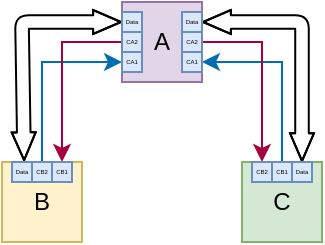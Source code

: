 <mxfile version="26.1.1" pages="6">
  <diagram name="Sistema_generico" id="Uu4A_UPWbMjo-o5ZBn0K">
    <mxGraphModel dx="276" dy="169" grid="0" gridSize="10" guides="1" tooltips="1" connect="1" arrows="1" fold="1" page="1" pageScale="1" pageWidth="850" pageHeight="1100" math="0" shadow="0">
      <root>
        <mxCell id="0" />
        <mxCell id="1" parent="0" />
        <mxCell id="-rgP9ovh9Cq5jxqS2kWf-15" value="" style="endArrow=classic;html=1;rounded=0;exitX=0.5;exitY=0;exitDx=0;exitDy=0;entryX=1;entryY=0.75;entryDx=0;entryDy=0;fillColor=#1ba1e2;strokeColor=#006EAF;" edge="1" parent="1" target="-rgP9ovh9Cq5jxqS2kWf-4">
          <mxGeometry width="50" height="50" relative="1" as="geometry">
            <mxPoint x="360" y="160" as="sourcePoint" />
            <mxPoint x="400" y="110" as="targetPoint" />
            <Array as="points">
              <mxPoint x="360" y="110" />
            </Array>
          </mxGeometry>
        </mxCell>
        <mxCell id="-rgP9ovh9Cq5jxqS2kWf-4" value="A" style="rounded=0;whiteSpace=wrap;html=1;fillColor=#e1d5e7;strokeColor=#9673a6;" vertex="1" parent="1">
          <mxGeometry x="280" y="80" width="40" height="40" as="geometry" />
        </mxCell>
        <mxCell id="-rgP9ovh9Cq5jxqS2kWf-5" value="B" style="rounded=0;whiteSpace=wrap;html=1;fillColor=#fff2cc;strokeColor=#d6b656;" vertex="1" parent="1">
          <mxGeometry x="220" y="160" width="40" height="40" as="geometry" />
        </mxCell>
        <mxCell id="-rgP9ovh9Cq5jxqS2kWf-6" value="C" style="rounded=0;whiteSpace=wrap;html=1;fillColor=#d5e8d4;strokeColor=#82b366;" vertex="1" parent="1">
          <mxGeometry x="340" y="160" width="40" height="40" as="geometry" />
        </mxCell>
        <mxCell id="-rgP9ovh9Cq5jxqS2kWf-8" value="" style="endArrow=classic;html=1;rounded=0;exitX=0.5;exitY=0;exitDx=0;exitDy=0;entryX=0;entryY=0.75;entryDx=0;entryDy=0;fillColor=#1ba1e2;strokeColor=#006EAF;" edge="1" parent="1" source="-rgP9ovh9Cq5jxqS2kWf-5" target="-rgP9ovh9Cq5jxqS2kWf-4">
          <mxGeometry width="50" height="50" relative="1" as="geometry">
            <mxPoint x="280" y="170" as="sourcePoint" />
            <mxPoint x="330" y="120" as="targetPoint" />
            <Array as="points">
              <mxPoint x="240" y="110" />
            </Array>
          </mxGeometry>
        </mxCell>
        <mxCell id="-rgP9ovh9Cq5jxqS2kWf-9" value="" style="endArrow=classic;html=1;rounded=0;exitX=0;exitY=0.5;exitDx=0;exitDy=0;fillColor=#d80073;strokeColor=#A50040;" edge="1" parent="1" source="-rgP9ovh9Cq5jxqS2kWf-4">
          <mxGeometry width="50" height="50" relative="1" as="geometry">
            <mxPoint x="280" y="170" as="sourcePoint" />
            <mxPoint x="250" y="160" as="targetPoint" />
            <Array as="points">
              <mxPoint x="250" y="100" />
            </Array>
          </mxGeometry>
        </mxCell>
        <mxCell id="-rgP9ovh9Cq5jxqS2kWf-11" value="" style="shape=flexArrow;endArrow=classic;startArrow=classic;html=1;rounded=1;strokeWidth=1;endSize=4.311;startSize=4.311;shadow=0;flowAnimation=0;width=6.774;startWidth=4.23;endWidth=4.23;exitX=0.277;exitY=-0.01;exitDx=0;exitDy=0;exitPerimeter=0;entryX=0;entryY=0.25;entryDx=0;entryDy=0;" edge="1" parent="1" source="-rgP9ovh9Cq5jxqS2kWf-5" target="-rgP9ovh9Cq5jxqS2kWf-4">
          <mxGeometry width="100" height="100" relative="1" as="geometry">
            <mxPoint x="290" y="180" as="sourcePoint" />
            <mxPoint x="390" y="80" as="targetPoint" />
            <Array as="points">
              <mxPoint x="230" y="90" />
            </Array>
          </mxGeometry>
        </mxCell>
        <mxCell id="-rgP9ovh9Cq5jxqS2kWf-13" value="" style="shape=flexArrow;endArrow=classic;startArrow=classic;html=1;rounded=1;strokeWidth=1;endSize=4.311;startSize=4.311;shadow=0;flowAnimation=0;width=6.774;startWidth=4.23;endWidth=4.23;exitX=0.5;exitY=0;exitDx=0;exitDy=0;entryX=1;entryY=0.25;entryDx=0;entryDy=0;" edge="1" parent="1" source="-rgP9ovh9Cq5jxqS2kWf-21" target="-rgP9ovh9Cq5jxqS2kWf-4">
          <mxGeometry width="100" height="100" relative="1" as="geometry">
            <mxPoint x="371" y="160" as="sourcePoint" />
            <mxPoint x="420" y="90" as="targetPoint" />
            <Array as="points">
              <mxPoint x="370" y="90" />
            </Array>
          </mxGeometry>
        </mxCell>
        <mxCell id="-rgP9ovh9Cq5jxqS2kWf-14" value="" style="endArrow=classic;html=1;rounded=0;exitX=1;exitY=0.5;exitDx=0;exitDy=0;fillColor=#d80073;strokeColor=#A50040;" edge="1" parent="1" source="-rgP9ovh9Cq5jxqS2kWf-4">
          <mxGeometry width="50" height="50" relative="1" as="geometry">
            <mxPoint x="380" y="100" as="sourcePoint" />
            <mxPoint x="350" y="160" as="targetPoint" />
            <Array as="points">
              <mxPoint x="350" y="100" />
            </Array>
          </mxGeometry>
        </mxCell>
        <mxCell id="-rgP9ovh9Cq5jxqS2kWf-19" value="CB2" style="rounded=0;whiteSpace=wrap;html=1;fontSize=3;fillColor=#dae8fc;strokeColor=#6c8ebf;" vertex="1" parent="1">
          <mxGeometry x="345" y="160" width="10" height="10" as="geometry" />
        </mxCell>
        <mxCell id="-rgP9ovh9Cq5jxqS2kWf-20" value="CB1" style="rounded=0;whiteSpace=wrap;html=1;fontSize=3;fillColor=#dae8fc;strokeColor=#6c8ebf;" vertex="1" parent="1">
          <mxGeometry x="355" y="160" width="10" height="10" as="geometry" />
        </mxCell>
        <mxCell id="-rgP9ovh9Cq5jxqS2kWf-21" value="Data" style="rounded=0;whiteSpace=wrap;html=1;fontSize=3;fillColor=#dae8fc;strokeColor=#6c8ebf;" vertex="1" parent="1">
          <mxGeometry x="365" y="160" width="10" height="10" as="geometry" />
        </mxCell>
        <mxCell id="-rgP9ovh9Cq5jxqS2kWf-22" value="Data" style="rounded=0;whiteSpace=wrap;html=1;fontSize=3;fillColor=#dae8fc;strokeColor=#6c8ebf;" vertex="1" parent="1">
          <mxGeometry x="225" y="160" width="10" height="10" as="geometry" />
        </mxCell>
        <mxCell id="-rgP9ovh9Cq5jxqS2kWf-23" value="CB2" style="rounded=0;whiteSpace=wrap;html=1;fontSize=3;fillColor=#dae8fc;strokeColor=#6c8ebf;" vertex="1" parent="1">
          <mxGeometry x="235" y="160" width="10" height="10" as="geometry" />
        </mxCell>
        <mxCell id="-rgP9ovh9Cq5jxqS2kWf-24" value="CB1" style="rounded=0;whiteSpace=wrap;html=1;fontSize=3;fillColor=#dae8fc;strokeColor=#6c8ebf;" vertex="1" parent="1">
          <mxGeometry x="245" y="160" width="10" height="10" as="geometry" />
        </mxCell>
        <mxCell id="-rgP9ovh9Cq5jxqS2kWf-25" value="CA2" style="rounded=0;whiteSpace=wrap;html=1;fontSize=3;direction=west;rotation=0;fillColor=#dae8fc;strokeColor=#6c8ebf;" vertex="1" parent="1">
          <mxGeometry x="280" y="95" width="10" height="10" as="geometry" />
        </mxCell>
        <mxCell id="-rgP9ovh9Cq5jxqS2kWf-26" value="CA1" style="rounded=0;whiteSpace=wrap;html=1;fontSize=3;direction=west;rotation=0;fillColor=#dae8fc;strokeColor=#6c8ebf;" vertex="1" parent="1">
          <mxGeometry x="280" y="105" width="10" height="10" as="geometry" />
        </mxCell>
        <mxCell id="-rgP9ovh9Cq5jxqS2kWf-27" value="Data" style="rounded=0;whiteSpace=wrap;html=1;fontSize=3;direction=west;rotation=0;fillColor=#dae8fc;strokeColor=#6c8ebf;" vertex="1" parent="1">
          <mxGeometry x="280" y="85" width="10" height="10" as="geometry" />
        </mxCell>
        <mxCell id="-rgP9ovh9Cq5jxqS2kWf-30" value="CA2" style="rounded=0;whiteSpace=wrap;html=1;fontSize=3;direction=west;rotation=0;fillColor=#dae8fc;strokeColor=#6c8ebf;" vertex="1" parent="1">
          <mxGeometry x="310" y="95" width="10" height="10" as="geometry" />
        </mxCell>
        <mxCell id="-rgP9ovh9Cq5jxqS2kWf-31" value="CA1" style="rounded=0;whiteSpace=wrap;html=1;fontSize=3;direction=west;rotation=0;fillColor=#dae8fc;strokeColor=#6c8ebf;" vertex="1" parent="1">
          <mxGeometry x="310" y="105" width="10" height="10" as="geometry" />
        </mxCell>
        <mxCell id="-rgP9ovh9Cq5jxqS2kWf-32" value="Data" style="rounded=0;whiteSpace=wrap;html=1;fontSize=3;direction=west;rotation=0;fillColor=#dae8fc;strokeColor=#6c8ebf;" vertex="1" parent="1">
          <mxGeometry x="310" y="85" width="10" height="10" as="geometry" />
        </mxCell>
      </root>
    </mxGraphModel>
  </diagram>
  <diagram id="0Dzo9IYFyYKoodF_pnyB" name="Sistema-A">
    <mxGraphModel dx="819" dy="502" grid="0" gridSize="10" guides="1" tooltips="1" connect="1" arrows="1" fold="1" page="1" pageScale="1" pageWidth="850" pageHeight="1100" math="0" shadow="0">
      <root>
        <mxCell id="0" />
        <mxCell id="1" parent="0" />
        <mxCell id="I4npgGz9B39khk-AubfF-32" value="" style="shape=flexArrow;endArrow=classic;startArrow=none;html=1;rounded=0;endWidth=10.4;endSize=4.732;startWidth=10.4;startSize=4.732;entryX=0.441;entryY=0.005;entryDx=0;entryDy=0;entryPerimeter=0;startFill=0;fillColor=#e1d5e7;strokeColor=#9673a6;" edge="1" parent="1" target="I4npgGz9B39khk-AubfF-2">
          <mxGeometry width="100" height="100" relative="1" as="geometry">
            <mxPoint x="195" y="240" as="sourcePoint" />
            <mxPoint x="190" y="350" as="targetPoint" />
          </mxGeometry>
        </mxCell>
        <mxCell id="I4npgGz9B39khk-AubfF-31" value="" style="shape=flexArrow;endArrow=classic;startArrow=none;html=1;rounded=0;endWidth=10.4;endSize=4.732;startWidth=10.4;startSize=4.732;entryX=0.447;entryY=-0.003;entryDx=0;entryDy=0;entryPerimeter=0;startFill=0;fillColor=#e1d5e7;strokeColor=#9673a6;" edge="1" parent="1" target="I4npgGz9B39khk-AubfF-3">
          <mxGeometry width="100" height="100" relative="1" as="geometry">
            <mxPoint x="356" y="240" as="sourcePoint" />
            <mxPoint x="359.86" y="350" as="targetPoint" />
          </mxGeometry>
        </mxCell>
        <mxCell id="I4npgGz9B39khk-AubfF-28" value="" style="shape=flexArrow;endArrow=classic;startArrow=classic;html=1;rounded=0;exitX=0.75;exitY=1;exitDx=0;exitDy=0;endWidth=10.4;endSize=4.732;startWidth=10.4;startSize=4.732;fillColor=#f5f5f5;strokeColor=#666666;" edge="1" parent="1">
          <mxGeometry width="100" height="100" relative="1" as="geometry">
            <mxPoint x="330" y="110" as="sourcePoint" />
            <mxPoint x="330" y="270" as="targetPoint" />
          </mxGeometry>
        </mxCell>
        <mxCell id="I4npgGz9B39khk-AubfF-26" value="" style="shape=flexArrow;endArrow=none;startArrow=classic;html=1;rounded=0;exitX=0.435;exitY=0.988;exitDx=0;exitDy=0;endWidth=10.4;endSize=4.732;startWidth=10.4;startSize=4.732;startFill=0;exitPerimeter=0;fillColor=#d5e8d4;strokeColor=#82b366;" edge="1" parent="1" source="I4npgGz9B39khk-AubfF-4">
          <mxGeometry width="100" height="100" relative="1" as="geometry">
            <mxPoint x="350.17" y="110" as="sourcePoint" />
            <mxPoint x="355" y="230" as="targetPoint" />
            <Array as="points">
              <mxPoint x="355" y="160" />
            </Array>
          </mxGeometry>
        </mxCell>
        <mxCell id="I4npgGz9B39khk-AubfF-25" value="" style="shape=flexArrow;endArrow=classic;startArrow=none;html=1;rounded=0;exitX=0.428;exitY=0.994;exitDx=0;exitDy=0;endWidth=10.4;endSize=4.732;startWidth=10.4;startSize=4.732;exitPerimeter=0;startFill=0;fillColor=#d5e8d4;strokeColor=#82b366;" edge="1" parent="1" source="I4npgGz9B39khk-AubfF-1">
          <mxGeometry width="100" height="100" relative="1" as="geometry">
            <mxPoint x="190" y="110" as="sourcePoint" />
            <mxPoint x="194" y="220" as="targetPoint" />
          </mxGeometry>
        </mxCell>
        <mxCell id="I4npgGz9B39khk-AubfF-24" value="" style="shape=flexArrow;endArrow=classic;startArrow=classic;html=1;rounded=0;exitX=0.75;exitY=1;exitDx=0;exitDy=0;endWidth=10.4;endSize=4.732;startWidth=10.4;startSize=4.732;fillColor=#f5f5f5;strokeColor=#666666;" edge="1" parent="1">
          <mxGeometry width="100" height="100" relative="1" as="geometry">
            <mxPoint x="170" y="110" as="sourcePoint" />
            <mxPoint x="170" y="270" as="targetPoint" />
          </mxGeometry>
        </mxCell>
        <mxCell id="I4npgGz9B39khk-AubfF-21" value="" style="shape=flexArrow;endArrow=classic;startArrow=classic;html=1;rounded=0;endWidth=10.4;endSize=4.732;startWidth=10.4;startSize=4.732;fillColor=#fff2cc;strokeColor=#d6b656;" edge="1" parent="1">
          <mxGeometry width="100" height="100" relative="1" as="geometry">
            <mxPoint x="380" y="190" as="sourcePoint" />
            <mxPoint x="380" y="350" as="targetPoint" />
          </mxGeometry>
        </mxCell>
        <mxCell id="I4npgGz9B39khk-AubfF-20" value="" style="shape=flexArrow;endArrow=classic;startArrow=classic;html=1;rounded=0;endWidth=10.4;endSize=4.732;startWidth=10.4;startSize=4.732;fillColor=#fff2cc;strokeColor=#d6b656;" edge="1" parent="1">
          <mxGeometry width="100" height="100" relative="1" as="geometry">
            <mxPoint x="220" y="190" as="sourcePoint" />
            <mxPoint x="220" y="350" as="targetPoint" />
          </mxGeometry>
        </mxCell>
        <mxCell id="I4npgGz9B39khk-AubfF-1" value="M68k" style="rounded=0;whiteSpace=wrap;html=1;fillColor=#e1d5e7;strokeColor=#9673a6;fontSize=18;" vertex="1" parent="1">
          <mxGeometry x="160" y="30" width="80" height="80" as="geometry" />
        </mxCell>
        <mxCell id="I4npgGz9B39khk-AubfF-2" value="PIA" style="rounded=0;whiteSpace=wrap;html=1;fillColor=#d5e8d4;strokeColor=#82b366;fontSize=18;" vertex="1" parent="1">
          <mxGeometry x="160" y="350" width="80" height="80" as="geometry" />
        </mxCell>
        <mxCell id="I4npgGz9B39khk-AubfF-3" value="PIA" style="rounded=0;whiteSpace=wrap;html=1;fillColor=#d5e8d4;strokeColor=#82b366;fontSize=18;" vertex="1" parent="1">
          <mxGeometry x="320" y="350" width="80" height="80" as="geometry" />
        </mxCell>
        <mxCell id="I4npgGz9B39khk-AubfF-4" value="Memoria" style="rounded=0;whiteSpace=wrap;html=1;fillColor=#ffe6cc;strokeColor=#d79b00;fontSize=17;" vertex="1" parent="1">
          <mxGeometry x="320" y="30" width="80" height="80" as="geometry" />
        </mxCell>
        <mxCell id="I4npgGz9B39khk-AubfF-5" value="" style="shape=flexArrow;endArrow=classic;startArrow=classic;html=1;rounded=0;width=18.8;endSize=6.8;fillColor=default;" edge="1" parent="1">
          <mxGeometry width="100" height="100" relative="1" as="geometry">
            <mxPoint x="80" y="180" as="sourcePoint" />
            <mxPoint x="480" y="180" as="targetPoint" />
          </mxGeometry>
        </mxCell>
        <mxCell id="I4npgGz9B39khk-AubfF-9" value="Bus Dati" style="edgeLabel;html=1;align=center;verticalAlign=middle;resizable=0;points=[];" vertex="1" connectable="0" parent="I4npgGz9B39khk-AubfF-5">
          <mxGeometry x="-0.623" y="1" relative="1" as="geometry">
            <mxPoint x="-35" as="offset" />
          </mxGeometry>
        </mxCell>
        <mxCell id="I4npgGz9B39khk-AubfF-13" value="" style="shape=flexArrow;endArrow=classic;startArrow=classic;html=1;rounded=0;width=18.8;endSize=6.8;fillColor=default;" edge="1" parent="1">
          <mxGeometry width="100" height="100" relative="1" as="geometry">
            <mxPoint x="80" y="230" as="sourcePoint" />
            <mxPoint x="480" y="230" as="targetPoint" />
          </mxGeometry>
        </mxCell>
        <mxCell id="I4npgGz9B39khk-AubfF-14" value="Bus Indirizzo" style="edgeLabel;html=1;align=center;verticalAlign=middle;resizable=0;points=[];" vertex="1" connectable="0" parent="I4npgGz9B39khk-AubfF-13">
          <mxGeometry x="-0.623" y="1" relative="1" as="geometry">
            <mxPoint x="-25" as="offset" />
          </mxGeometry>
        </mxCell>
        <mxCell id="I4npgGz9B39khk-AubfF-15" value="" style="shape=flexArrow;endArrow=classic;startArrow=classic;html=1;rounded=0;width=18.8;endSize=6.8;fillColor=default;" edge="1" parent="1">
          <mxGeometry width="100" height="100" relative="1" as="geometry">
            <mxPoint x="80" y="280" as="sourcePoint" />
            <mxPoint x="480" y="280" as="targetPoint" />
          </mxGeometry>
        </mxCell>
        <mxCell id="I4npgGz9B39khk-AubfF-16" value="Bus Controllo" style="edgeLabel;html=1;align=center;verticalAlign=middle;resizable=0;points=[];" vertex="1" connectable="0" parent="I4npgGz9B39khk-AubfF-15">
          <mxGeometry x="-0.623" y="1" relative="1" as="geometry">
            <mxPoint x="-25" as="offset" />
          </mxGeometry>
        </mxCell>
        <mxCell id="I4npgGz9B39khk-AubfF-18" value="" style="shape=flexArrow;endArrow=classic;startArrow=classic;html=1;rounded=0;exitX=0.75;exitY=1;exitDx=0;exitDy=0;endWidth=10.4;endSize=4.732;startWidth=10.4;startSize=4.732;fillColor=#dae8fc;strokeColor=#6c8ebf;" edge="1" parent="1" source="I4npgGz9B39khk-AubfF-1">
          <mxGeometry width="100" height="100" relative="1" as="geometry">
            <mxPoint x="250" y="220" as="sourcePoint" />
            <mxPoint x="220" y="170" as="targetPoint" />
          </mxGeometry>
        </mxCell>
        <mxCell id="I4npgGz9B39khk-AubfF-19" value="" style="shape=flexArrow;endArrow=classic;startArrow=classic;html=1;rounded=0;exitX=0.75;exitY=1;exitDx=0;exitDy=0;endWidth=10.4;endSize=4.732;startWidth=10.4;startSize=4.732;fillColor=#dae8fc;strokeColor=#6c8ebf;" edge="1" parent="1">
          <mxGeometry width="100" height="100" relative="1" as="geometry">
            <mxPoint x="380" y="110" as="sourcePoint" />
            <mxPoint x="380" y="170" as="targetPoint" />
          </mxGeometry>
        </mxCell>
        <mxCell id="I4npgGz9B39khk-AubfF-30" value="" style="shape=flexArrow;endArrow=classic;startArrow=classic;html=1;rounded=0;exitX=0.75;exitY=1;exitDx=0;exitDy=0;endWidth=10.4;endSize=4.732;startWidth=10.4;startSize=4.732;fillColor=#f8cecc;strokeColor=#b85450;" edge="1" parent="1">
          <mxGeometry width="100" height="100" relative="1" as="geometry">
            <mxPoint x="330" y="290" as="sourcePoint" />
            <mxPoint x="330" y="350" as="targetPoint" />
          </mxGeometry>
        </mxCell>
        <mxCell id="I4npgGz9B39khk-AubfF-33" value="" style="shape=flexArrow;endArrow=classic;startArrow=classic;html=1;rounded=0;exitX=0.75;exitY=1;exitDx=0;exitDy=0;endWidth=10.4;endSize=4.732;startWidth=10.4;startSize=4.732;fillColor=#f8cecc;strokeColor=#b85450;" edge="1" parent="1">
          <mxGeometry width="100" height="100" relative="1" as="geometry">
            <mxPoint x="170" y="290" as="sourcePoint" />
            <mxPoint x="170" y="350" as="targetPoint" />
          </mxGeometry>
        </mxCell>
        <mxCell id="bxt0NVQCezSruNuAKUpm-1" value="Data" style="rounded=0;whiteSpace=wrap;html=1;fontSize=6;fillColor=#d0cee2;strokeColor=#56517e;" vertex="1" parent="1">
          <mxGeometry x="180" y="410" width="20" height="20" as="geometry" />
        </mxCell>
        <mxCell id="bxt0NVQCezSruNuAKUpm-2" value="CA2" style="rounded=0;whiteSpace=wrap;html=1;fontSize=6;fillColor=#d0cee2;strokeColor=#56517e;" vertex="1" parent="1">
          <mxGeometry x="200" y="410" width="20" height="20" as="geometry" />
        </mxCell>
        <mxCell id="bxt0NVQCezSruNuAKUpm-3" value="CA1" style="rounded=0;whiteSpace=wrap;html=1;fontSize=6;fillColor=#d0cee2;strokeColor=#56517e;" vertex="1" parent="1">
          <mxGeometry x="220" y="410" width="20" height="20" as="geometry" />
        </mxCell>
        <mxCell id="bxt0NVQCezSruNuAKUpm-4" value="" style="endArrow=classic;html=1;rounded=0;entryX=0.5;entryY=1;entryDx=0;entryDy=0;fillColor=#f8cecc;strokeColor=#b85450;" edge="1" parent="1" target="bxt0NVQCezSruNuAKUpm-3">
          <mxGeometry width="50" height="50" relative="1" as="geometry">
            <mxPoint x="230" y="470" as="sourcePoint" />
            <mxPoint x="260" y="420" as="targetPoint" />
          </mxGeometry>
        </mxCell>
        <mxCell id="bxt0NVQCezSruNuAKUpm-5" value="" style="endArrow=classic;html=1;rounded=0;exitX=0.5;exitY=1;exitDx=0;exitDy=0;fillColor=#dae8fc;strokeColor=#6c8ebf;" edge="1" parent="1" source="bxt0NVQCezSruNuAKUpm-2">
          <mxGeometry width="50" height="50" relative="1" as="geometry">
            <mxPoint x="210" y="470" as="sourcePoint" />
            <mxPoint x="210" y="470" as="targetPoint" />
          </mxGeometry>
        </mxCell>
        <mxCell id="bxt0NVQCezSruNuAKUpm-7" value="" style="shape=flexArrow;endArrow=classic;startArrow=classic;html=1;rounded=0;exitX=0.75;exitY=1;exitDx=0;exitDy=0;endWidth=10.4;endSize=4.732;startWidth=10.4;startSize=4.732;fillColor=default;" edge="1" parent="1">
          <mxGeometry width="100" height="100" relative="1" as="geometry">
            <mxPoint x="189.92" y="430" as="sourcePoint" />
            <mxPoint x="190" y="470" as="targetPoint" />
          </mxGeometry>
        </mxCell>
        <mxCell id="yE_wb5pUYe7blDFUAMc3-1" value="Data" style="rounded=0;whiteSpace=wrap;html=1;fontSize=6;fillColor=#d0cee2;strokeColor=#56517e;" vertex="1" parent="1">
          <mxGeometry x="340" y="410" width="20" height="20" as="geometry" />
        </mxCell>
        <mxCell id="yE_wb5pUYe7blDFUAMc3-2" value="CA2" style="rounded=0;whiteSpace=wrap;html=1;fontSize=6;fillColor=#d0cee2;strokeColor=#56517e;" vertex="1" parent="1">
          <mxGeometry x="360" y="410" width="20" height="20" as="geometry" />
        </mxCell>
        <mxCell id="yE_wb5pUYe7blDFUAMc3-3" value="CA1" style="rounded=0;whiteSpace=wrap;html=1;fontSize=6;fillColor=#d0cee2;strokeColor=#56517e;" vertex="1" parent="1">
          <mxGeometry x="380" y="410" width="20" height="20" as="geometry" />
        </mxCell>
        <mxCell id="yE_wb5pUYe7blDFUAMc3-4" value="" style="endArrow=classic;html=1;rounded=0;entryX=0.5;entryY=1;entryDx=0;entryDy=0;fillColor=#f8cecc;strokeColor=#b85450;" edge="1" parent="1" target="yE_wb5pUYe7blDFUAMc3-3">
          <mxGeometry width="50" height="50" relative="1" as="geometry">
            <mxPoint x="390" y="470" as="sourcePoint" />
            <mxPoint x="420" y="420" as="targetPoint" />
          </mxGeometry>
        </mxCell>
        <mxCell id="yE_wb5pUYe7blDFUAMc3-5" value="" style="endArrow=classic;html=1;rounded=0;exitX=0.5;exitY=1;exitDx=0;exitDy=0;fillColor=#dae8fc;strokeColor=#6c8ebf;" edge="1" parent="1" source="yE_wb5pUYe7blDFUAMc3-2">
          <mxGeometry width="50" height="50" relative="1" as="geometry">
            <mxPoint x="370" y="470" as="sourcePoint" />
            <mxPoint x="370" y="470" as="targetPoint" />
          </mxGeometry>
        </mxCell>
        <mxCell id="yE_wb5pUYe7blDFUAMc3-6" value="" style="shape=flexArrow;endArrow=classic;startArrow=classic;html=1;rounded=0;exitX=0.75;exitY=1;exitDx=0;exitDy=0;endWidth=10.4;endSize=4.732;startWidth=10.4;startSize=4.732;fillColor=default;" edge="1" parent="1">
          <mxGeometry width="100" height="100" relative="1" as="geometry">
            <mxPoint x="349.92" y="430" as="sourcePoint" />
            <mxPoint x="350" y="470" as="targetPoint" />
          </mxGeometry>
        </mxCell>
      </root>
    </mxGraphModel>
  </diagram>
  <diagram id="3hoorzPS-DAvvnq_W2Ox" name="Sistemi-B-C">
    <mxGraphModel dx="819" dy="502" grid="0" gridSize="10" guides="1" tooltips="1" connect="1" arrows="1" fold="1" page="1" pageScale="1" pageWidth="850" pageHeight="1100" math="0" shadow="0">
      <root>
        <mxCell id="0" />
        <mxCell id="1" parent="0" />
        <mxCell id="uiY6A6LLNt5dJyZ53Wkg-1" value="" style="shape=flexArrow;endArrow=classic;startArrow=none;html=1;rounded=0;endWidth=10.4;endSize=4.732;startWidth=10.4;startSize=4.732;entryX=0.441;entryY=0.005;entryDx=0;entryDy=0;entryPerimeter=0;startFill=0;fillColor=#e1d5e7;strokeColor=#9673a6;" edge="1" parent="1" target="uiY6A6LLNt5dJyZ53Wkg-10">
          <mxGeometry width="100" height="100" relative="1" as="geometry">
            <mxPoint x="195" y="240" as="sourcePoint" />
            <mxPoint x="190" y="350" as="targetPoint" />
          </mxGeometry>
        </mxCell>
        <mxCell id="uiY6A6LLNt5dJyZ53Wkg-3" value="" style="shape=flexArrow;endArrow=classic;startArrow=classic;html=1;rounded=0;exitX=0.75;exitY=1;exitDx=0;exitDy=0;endWidth=10.4;endSize=4.732;startWidth=10.4;startSize=4.732;fillColor=#f5f5f5;strokeColor=#666666;" edge="1" parent="1">
          <mxGeometry width="100" height="100" relative="1" as="geometry">
            <mxPoint x="330" y="110" as="sourcePoint" />
            <mxPoint x="330" y="270" as="targetPoint" />
          </mxGeometry>
        </mxCell>
        <mxCell id="uiY6A6LLNt5dJyZ53Wkg-4" value="" style="shape=flexArrow;endArrow=none;startArrow=classic;html=1;rounded=0;exitX=0.435;exitY=0.988;exitDx=0;exitDy=0;endWidth=10.4;endSize=4.732;startWidth=10.4;startSize=4.732;startFill=0;exitPerimeter=0;fillColor=#d5e8d4;strokeColor=#82b366;" edge="1" parent="1" source="uiY6A6LLNt5dJyZ53Wkg-12">
          <mxGeometry width="100" height="100" relative="1" as="geometry">
            <mxPoint x="350.17" y="110" as="sourcePoint" />
            <mxPoint x="355" y="230" as="targetPoint" />
            <Array as="points">
              <mxPoint x="355" y="160" />
            </Array>
          </mxGeometry>
        </mxCell>
        <mxCell id="uiY6A6LLNt5dJyZ53Wkg-5" value="" style="shape=flexArrow;endArrow=classic;startArrow=none;html=1;rounded=0;exitX=0.428;exitY=0.994;exitDx=0;exitDy=0;endWidth=10.4;endSize=4.732;startWidth=10.4;startSize=4.732;exitPerimeter=0;startFill=0;fillColor=#d5e8d4;strokeColor=#82b366;" edge="1" parent="1" source="uiY6A6LLNt5dJyZ53Wkg-9">
          <mxGeometry width="100" height="100" relative="1" as="geometry">
            <mxPoint x="190" y="110" as="sourcePoint" />
            <mxPoint x="194" y="220" as="targetPoint" />
          </mxGeometry>
        </mxCell>
        <mxCell id="uiY6A6LLNt5dJyZ53Wkg-6" value="" style="shape=flexArrow;endArrow=classic;startArrow=classic;html=1;rounded=0;exitX=0.75;exitY=1;exitDx=0;exitDy=0;endWidth=10.4;endSize=4.732;startWidth=10.4;startSize=4.732;fillColor=#f5f5f5;strokeColor=#666666;" edge="1" parent="1">
          <mxGeometry width="100" height="100" relative="1" as="geometry">
            <mxPoint x="170" y="110" as="sourcePoint" />
            <mxPoint x="170" y="270" as="targetPoint" />
          </mxGeometry>
        </mxCell>
        <mxCell id="uiY6A6LLNt5dJyZ53Wkg-8" value="" style="shape=flexArrow;endArrow=classic;startArrow=classic;html=1;rounded=0;endWidth=10.4;endSize=4.732;startWidth=10.4;startSize=4.732;fillColor=#fff2cc;strokeColor=#d6b656;" edge="1" parent="1">
          <mxGeometry width="100" height="100" relative="1" as="geometry">
            <mxPoint x="220" y="190" as="sourcePoint" />
            <mxPoint x="220" y="350" as="targetPoint" />
          </mxGeometry>
        </mxCell>
        <mxCell id="uiY6A6LLNt5dJyZ53Wkg-9" value="M68k" style="rounded=0;whiteSpace=wrap;html=1;fillColor=#e1d5e7;strokeColor=#9673a6;fontSize=18;" vertex="1" parent="1">
          <mxGeometry x="160" y="30" width="80" height="80" as="geometry" />
        </mxCell>
        <mxCell id="uiY6A6LLNt5dJyZ53Wkg-10" value="PIA" style="rounded=0;whiteSpace=wrap;html=1;fillColor=#d5e8d4;strokeColor=#82b366;fontSize=18;" vertex="1" parent="1">
          <mxGeometry x="160" y="350" width="80" height="80" as="geometry" />
        </mxCell>
        <mxCell id="uiY6A6LLNt5dJyZ53Wkg-12" value="Memoria" style="rounded=0;whiteSpace=wrap;html=1;fillColor=#ffe6cc;strokeColor=#d79b00;fontSize=17;" vertex="1" parent="1">
          <mxGeometry x="320" y="30" width="80" height="80" as="geometry" />
        </mxCell>
        <mxCell id="uiY6A6LLNt5dJyZ53Wkg-13" value="" style="shape=flexArrow;endArrow=classic;startArrow=classic;html=1;rounded=0;width=18.8;endSize=6.8;fillColor=default;" edge="1" parent="1">
          <mxGeometry width="100" height="100" relative="1" as="geometry">
            <mxPoint x="80" y="180" as="sourcePoint" />
            <mxPoint x="480" y="180" as="targetPoint" />
          </mxGeometry>
        </mxCell>
        <mxCell id="uiY6A6LLNt5dJyZ53Wkg-14" value="Bus Dati" style="edgeLabel;html=1;align=center;verticalAlign=middle;resizable=0;points=[];" vertex="1" connectable="0" parent="uiY6A6LLNt5dJyZ53Wkg-13">
          <mxGeometry x="-0.623" y="1" relative="1" as="geometry">
            <mxPoint x="-35" as="offset" />
          </mxGeometry>
        </mxCell>
        <mxCell id="uiY6A6LLNt5dJyZ53Wkg-15" value="" style="shape=flexArrow;endArrow=classic;startArrow=classic;html=1;rounded=0;width=18.8;endSize=6.8;fillColor=default;" edge="1" parent="1">
          <mxGeometry width="100" height="100" relative="1" as="geometry">
            <mxPoint x="80" y="230" as="sourcePoint" />
            <mxPoint x="480" y="230" as="targetPoint" />
          </mxGeometry>
        </mxCell>
        <mxCell id="uiY6A6LLNt5dJyZ53Wkg-16" value="Bus Indirizzo" style="edgeLabel;html=1;align=center;verticalAlign=middle;resizable=0;points=[];" vertex="1" connectable="0" parent="uiY6A6LLNt5dJyZ53Wkg-15">
          <mxGeometry x="-0.623" y="1" relative="1" as="geometry">
            <mxPoint x="-25" as="offset" />
          </mxGeometry>
        </mxCell>
        <mxCell id="uiY6A6LLNt5dJyZ53Wkg-17" value="" style="shape=flexArrow;endArrow=classic;startArrow=classic;html=1;rounded=0;width=18.8;endSize=6.8;fillColor=default;" edge="1" parent="1">
          <mxGeometry width="100" height="100" relative="1" as="geometry">
            <mxPoint x="80" y="280" as="sourcePoint" />
            <mxPoint x="480" y="280" as="targetPoint" />
          </mxGeometry>
        </mxCell>
        <mxCell id="uiY6A6LLNt5dJyZ53Wkg-18" value="Bus Controllo" style="edgeLabel;html=1;align=center;verticalAlign=middle;resizable=0;points=[];" vertex="1" connectable="0" parent="uiY6A6LLNt5dJyZ53Wkg-17">
          <mxGeometry x="-0.623" y="1" relative="1" as="geometry">
            <mxPoint x="-25" as="offset" />
          </mxGeometry>
        </mxCell>
        <mxCell id="uiY6A6LLNt5dJyZ53Wkg-19" value="" style="shape=flexArrow;endArrow=classic;startArrow=classic;html=1;rounded=0;exitX=0.75;exitY=1;exitDx=0;exitDy=0;endWidth=10.4;endSize=4.732;startWidth=10.4;startSize=4.732;fillColor=#dae8fc;strokeColor=#6c8ebf;" edge="1" parent="1" source="uiY6A6LLNt5dJyZ53Wkg-9">
          <mxGeometry width="100" height="100" relative="1" as="geometry">
            <mxPoint x="250" y="220" as="sourcePoint" />
            <mxPoint x="220" y="170" as="targetPoint" />
          </mxGeometry>
        </mxCell>
        <mxCell id="uiY6A6LLNt5dJyZ53Wkg-20" value="" style="shape=flexArrow;endArrow=classic;startArrow=classic;html=1;rounded=0;exitX=0.75;exitY=1;exitDx=0;exitDy=0;endWidth=10.4;endSize=4.732;startWidth=10.4;startSize=4.732;fillColor=#dae8fc;strokeColor=#6c8ebf;" edge="1" parent="1">
          <mxGeometry width="100" height="100" relative="1" as="geometry">
            <mxPoint x="380" y="110" as="sourcePoint" />
            <mxPoint x="380" y="170" as="targetPoint" />
          </mxGeometry>
        </mxCell>
        <mxCell id="uiY6A6LLNt5dJyZ53Wkg-22" value="" style="shape=flexArrow;endArrow=classic;startArrow=classic;html=1;rounded=0;exitX=0.75;exitY=1;exitDx=0;exitDy=0;endWidth=10.4;endSize=4.732;startWidth=10.4;startSize=4.732;fillColor=#f8cecc;strokeColor=#b85450;" edge="1" parent="1">
          <mxGeometry width="100" height="100" relative="1" as="geometry">
            <mxPoint x="170" y="290" as="sourcePoint" />
            <mxPoint x="170" y="350" as="targetPoint" />
          </mxGeometry>
        </mxCell>
        <mxCell id="uiY6A6LLNt5dJyZ53Wkg-23" value="Data" style="rounded=0;whiteSpace=wrap;html=1;fontSize=6;fillColor=#d0cee2;strokeColor=#56517e;" vertex="1" parent="1">
          <mxGeometry x="180" y="410" width="20" height="20" as="geometry" />
        </mxCell>
        <mxCell id="uiY6A6LLNt5dJyZ53Wkg-24" value="CA2" style="rounded=0;whiteSpace=wrap;html=1;fontSize=6;fillColor=#d0cee2;strokeColor=#56517e;" vertex="1" parent="1">
          <mxGeometry x="200" y="410" width="20" height="20" as="geometry" />
        </mxCell>
        <mxCell id="uiY6A6LLNt5dJyZ53Wkg-25" value="CA1" style="rounded=0;whiteSpace=wrap;html=1;fontSize=6;fillColor=#d0cee2;strokeColor=#56517e;" vertex="1" parent="1">
          <mxGeometry x="220" y="410" width="20" height="20" as="geometry" />
        </mxCell>
        <mxCell id="uiY6A6LLNt5dJyZ53Wkg-26" value="" style="endArrow=classic;html=1;rounded=0;entryX=0.5;entryY=1;entryDx=0;entryDy=0;fillColor=#f8cecc;strokeColor=#b85450;" edge="1" parent="1" target="uiY6A6LLNt5dJyZ53Wkg-25">
          <mxGeometry width="50" height="50" relative="1" as="geometry">
            <mxPoint x="230" y="470" as="sourcePoint" />
            <mxPoint x="260" y="420" as="targetPoint" />
          </mxGeometry>
        </mxCell>
        <mxCell id="uiY6A6LLNt5dJyZ53Wkg-27" value="" style="endArrow=classic;html=1;rounded=0;exitX=0.5;exitY=1;exitDx=0;exitDy=0;fillColor=#dae8fc;strokeColor=#6c8ebf;" edge="1" parent="1" source="uiY6A6LLNt5dJyZ53Wkg-24">
          <mxGeometry width="50" height="50" relative="1" as="geometry">
            <mxPoint x="210" y="470" as="sourcePoint" />
            <mxPoint x="210" y="470" as="targetPoint" />
          </mxGeometry>
        </mxCell>
        <mxCell id="uiY6A6LLNt5dJyZ53Wkg-28" value="" style="shape=flexArrow;endArrow=classic;startArrow=classic;html=1;rounded=0;exitX=0.75;exitY=1;exitDx=0;exitDy=0;endWidth=10.4;endSize=4.732;startWidth=10.4;startSize=4.732;fillColor=default;" edge="1" parent="1">
          <mxGeometry width="100" height="100" relative="1" as="geometry">
            <mxPoint x="189.92" y="430" as="sourcePoint" />
            <mxPoint x="190" y="470" as="targetPoint" />
          </mxGeometry>
        </mxCell>
      </root>
    </mxGraphModel>
  </diagram>
  <diagram id="7J4sZCrAeIKQge-ymXp-" name="Memoria-ROM">
    <mxGraphModel dx="683" dy="418" grid="0" gridSize="10" guides="1" tooltips="1" connect="1" arrows="1" fold="1" page="1" pageScale="1" pageWidth="850" pageHeight="1100" math="0" shadow="0">
      <root>
        <mxCell id="0" />
        <mxCell id="1" parent="0" />
        <mxCell id="0J354ofCvecQnNhmsbUF-1" value="" style="rounded=0;whiteSpace=wrap;html=1;fillColor=#dae8fc;strokeColor=#6c8ebf;" vertex="1" parent="1">
          <mxGeometry x="160" y="40" width="160" height="290" as="geometry" />
        </mxCell>
        <mxCell id="0J354ofCvecQnNhmsbUF-2" value="" style="endArrow=classic;html=1;rounded=0;entryX=0;entryY=0;entryDx=0;entryDy=0;" edge="1" parent="1" target="0J354ofCvecQnNhmsbUF-1">
          <mxGeometry width="50" height="50" relative="1" as="geometry">
            <mxPoint x="120" y="40" as="sourcePoint" />
            <mxPoint x="310" y="100" as="targetPoint" />
          </mxGeometry>
        </mxCell>
        <mxCell id="0J354ofCvecQnNhmsbUF-3" value="$0000" style="edgeLabel;html=1;align=center;verticalAlign=middle;resizable=0;points=[];" vertex="1" connectable="0" parent="0J354ofCvecQnNhmsbUF-2">
          <mxGeometry x="-0.094" relative="1" as="geometry">
            <mxPoint x="-8" y="-10" as="offset" />
          </mxGeometry>
        </mxCell>
        <mxCell id="0J354ofCvecQnNhmsbUF-4" value="" style="endArrow=none;dashed=1;html=1;dashPattern=1 3;strokeWidth=2;rounded=0;entryX=0.5;entryY=0;entryDx=0;entryDy=0;exitX=0.5;exitY=0;exitDx=0;exitDy=0;" edge="1" parent="1" source="0J354ofCvecQnNhmsbUF-5" target="0J354ofCvecQnNhmsbUF-1">
          <mxGeometry width="50" height="50" relative="1" as="geometry">
            <mxPoint x="250" y="100" as="sourcePoint" />
            <mxPoint x="310" y="100" as="targetPoint" />
          </mxGeometry>
        </mxCell>
        <mxCell id="0J354ofCvecQnNhmsbUF-5" value="" style="rounded=0;whiteSpace=wrap;html=1;fillColor=#e1d5e7;strokeColor=#9673a6;" vertex="1" parent="1">
          <mxGeometry x="160" y="100" width="160" height="30" as="geometry" />
        </mxCell>
        <mxCell id="0J354ofCvecQnNhmsbUF-6" value="" style="endArrow=classic;html=1;rounded=0;" edge="1" parent="1">
          <mxGeometry width="50" height="50" relative="1" as="geometry">
            <mxPoint x="120" y="100" as="sourcePoint" />
            <mxPoint x="160" y="100" as="targetPoint" />
          </mxGeometry>
        </mxCell>
        <mxCell id="0J354ofCvecQnNhmsbUF-7" value="$0060" style="edgeLabel;html=1;align=center;verticalAlign=middle;resizable=0;points=[];" vertex="1" connectable="0" parent="0J354ofCvecQnNhmsbUF-6">
          <mxGeometry x="-0.497" y="1" relative="1" as="geometry">
            <mxPoint y="-9" as="offset" />
          </mxGeometry>
        </mxCell>
        <mxCell id="0J354ofCvecQnNhmsbUF-8" value="" style="rounded=0;whiteSpace=wrap;html=1;fillColor=#e1d5e7;strokeColor=#9673a6;" vertex="1" parent="1">
          <mxGeometry x="160" y="130" width="160" height="30" as="geometry" />
        </mxCell>
        <mxCell id="0J354ofCvecQnNhmsbUF-9" value="" style="rounded=0;whiteSpace=wrap;html=1;fillColor=#e1d5e7;strokeColor=#9673a6;" vertex="1" parent="1">
          <mxGeometry x="160" y="160" width="160" height="30" as="geometry" />
        </mxCell>
        <mxCell id="0J354ofCvecQnNhmsbUF-10" value="ISR B" style="rounded=0;whiteSpace=wrap;html=1;fillColor=#e1d5e7;strokeColor=#9673a6;" vertex="1" parent="1">
          <mxGeometry x="160" y="190" width="160" height="30" as="geometry" />
        </mxCell>
        <mxCell id="0J354ofCvecQnNhmsbUF-11" value="" style="endArrow=classic;html=1;rounded=0;entryX=0;entryY=0;entryDx=0;entryDy=0;" edge="1" parent="1">
          <mxGeometry width="50" height="50" relative="1" as="geometry">
            <mxPoint x="120" y="189.72" as="sourcePoint" />
            <mxPoint x="160.0" y="189.72" as="targetPoint" />
          </mxGeometry>
        </mxCell>
        <mxCell id="0J354ofCvecQnNhmsbUF-13" value="$006C" style="edgeLabel;html=1;align=center;verticalAlign=middle;resizable=0;points=[];" vertex="1" connectable="0" parent="0J354ofCvecQnNhmsbUF-11">
          <mxGeometry x="-0.719" relative="1" as="geometry">
            <mxPoint x="4" y="-10" as="offset" />
          </mxGeometry>
        </mxCell>
        <mxCell id="0J354ofCvecQnNhmsbUF-12" value="ISR C" style="rounded=0;whiteSpace=wrap;html=1;fillColor=#e1d5e7;strokeColor=#9673a6;" vertex="1" parent="1">
          <mxGeometry x="160" y="220" width="160" height="30" as="geometry" />
        </mxCell>
        <mxCell id="0J354ofCvecQnNhmsbUF-14" value="" style="endArrow=classic;html=1;rounded=0;entryX=0;entryY=0;entryDx=0;entryDy=0;" edge="1" parent="1">
          <mxGeometry width="50" height="50" relative="1" as="geometry">
            <mxPoint x="120" y="220" as="sourcePoint" />
            <mxPoint x="160.0" y="220" as="targetPoint" />
          </mxGeometry>
        </mxCell>
        <mxCell id="0J354ofCvecQnNhmsbUF-15" value="$0070" style="edgeLabel;html=1;align=center;verticalAlign=middle;resizable=0;points=[];" vertex="1" connectable="0" parent="0J354ofCvecQnNhmsbUF-14">
          <mxGeometry x="-0.719" relative="1" as="geometry">
            <mxPoint x="4" y="-10" as="offset" />
          </mxGeometry>
        </mxCell>
        <mxCell id="0J354ofCvecQnNhmsbUF-16" value="" style="endArrow=none;dashed=1;html=1;dashPattern=1 3;strokeWidth=2;rounded=0;entryX=0.5;entryY=0;entryDx=0;entryDy=0;exitX=0.5;exitY=1;exitDx=0;exitDy=0;" edge="1" parent="1" source="0J354ofCvecQnNhmsbUF-1">
          <mxGeometry width="50" height="50" relative="1" as="geometry">
            <mxPoint x="239.76" y="310" as="sourcePoint" />
            <mxPoint x="239.76" y="250" as="targetPoint" />
          </mxGeometry>
        </mxCell>
      </root>
    </mxGraphModel>
  </diagram>
  <diagram id="HPFlnl3l72pKJa6r9yXK" name="Memoria-RAM">
    <mxGraphModel dx="574" dy="351" grid="0" gridSize="10" guides="1" tooltips="1" connect="1" arrows="1" fold="1" page="1" pageScale="1" pageWidth="850" pageHeight="1100" math="0" shadow="0">
      <root>
        <mxCell id="0" />
        <mxCell id="1" parent="0" />
        <mxCell id="70MP-oiEcbAjtme9td8K-1" value="" style="rounded=0;whiteSpace=wrap;html=1;fillColor=#dae8fc;strokeColor=#6c8ebf;" vertex="1" parent="1">
          <mxGeometry x="160" y="40" width="160" height="290" as="geometry" />
        </mxCell>
        <mxCell id="70MP-oiEcbAjtme9td8K-2" value="" style="endArrow=classic;html=1;rounded=0;entryX=0;entryY=0;entryDx=0;entryDy=0;" edge="1" parent="1" target="70MP-oiEcbAjtme9td8K-1">
          <mxGeometry width="50" height="50" relative="1" as="geometry">
            <mxPoint x="120" y="40" as="sourcePoint" />
            <mxPoint x="310" y="100" as="targetPoint" />
          </mxGeometry>
        </mxCell>
        <mxCell id="70MP-oiEcbAjtme9td8K-3" value="$8000" style="edgeLabel;html=1;align=center;verticalAlign=middle;resizable=0;points=[];" vertex="1" connectable="0" parent="70MP-oiEcbAjtme9td8K-2">
          <mxGeometry x="-0.094" relative="1" as="geometry">
            <mxPoint x="-8" y="-10" as="offset" />
          </mxGeometry>
        </mxCell>
        <mxCell id="70MP-oiEcbAjtme9td8K-5" value="Area Codice" style="rounded=0;whiteSpace=wrap;html=1;fillColor=#e1d5e7;strokeColor=#9673a6;" vertex="1" parent="1">
          <mxGeometry x="160" y="40" width="160" height="60" as="geometry" />
        </mxCell>
        <mxCell id="70MP-oiEcbAjtme9td8K-6" value="" style="endArrow=classic;html=1;rounded=0;" edge="1" parent="1">
          <mxGeometry width="50" height="50" relative="1" as="geometry">
            <mxPoint x="120" y="100" as="sourcePoint" />
            <mxPoint x="160" y="100" as="targetPoint" />
          </mxGeometry>
        </mxCell>
        <mxCell id="70MP-oiEcbAjtme9td8K-7" value="$8200" style="edgeLabel;html=1;align=center;verticalAlign=middle;resizable=0;points=[];" vertex="1" connectable="0" parent="70MP-oiEcbAjtme9td8K-6">
          <mxGeometry x="-0.497" y="1" relative="1" as="geometry">
            <mxPoint y="-9" as="offset" />
          </mxGeometry>
        </mxCell>
        <mxCell id="70MP-oiEcbAjtme9td8K-8" value="Area Dati" style="rounded=0;whiteSpace=wrap;html=1;fillColor=#ffe6cc;strokeColor=#d79b00;" vertex="1" parent="1">
          <mxGeometry x="160" y="100" width="160" height="60" as="geometry" />
        </mxCell>
        <mxCell id="70MP-oiEcbAjtme9td8K-10" value="ISR B" style="rounded=0;whiteSpace=wrap;html=1;fillColor=#d5e8d4;strokeColor=#82b366;" vertex="1" parent="1">
          <mxGeometry x="160" y="190" width="160" height="30" as="geometry" />
        </mxCell>
        <mxCell id="70MP-oiEcbAjtme9td8K-11" value="" style="endArrow=classic;html=1;rounded=0;entryX=0;entryY=0;entryDx=0;entryDy=0;" edge="1" parent="1">
          <mxGeometry width="50" height="50" relative="1" as="geometry">
            <mxPoint x="120" y="189.72" as="sourcePoint" />
            <mxPoint x="160.0" y="189.72" as="targetPoint" />
          </mxGeometry>
        </mxCell>
        <mxCell id="70MP-oiEcbAjtme9td8K-12" value="$8500" style="edgeLabel;html=1;align=center;verticalAlign=middle;resizable=0;points=[];" vertex="1" connectable="0" parent="70MP-oiEcbAjtme9td8K-11">
          <mxGeometry x="-0.719" relative="1" as="geometry">
            <mxPoint x="4" y="-10" as="offset" />
          </mxGeometry>
        </mxCell>
        <mxCell id="70MP-oiEcbAjtme9td8K-13" value="ISR C" style="rounded=0;whiteSpace=wrap;html=1;fillColor=#f5f5f5;strokeColor=#666666;fontColor=#333333;" vertex="1" parent="1">
          <mxGeometry x="160" y="220" width="160" height="30" as="geometry" />
        </mxCell>
        <mxCell id="70MP-oiEcbAjtme9td8K-14" value="" style="endArrow=classic;html=1;rounded=0;entryX=0;entryY=0;entryDx=0;entryDy=0;" edge="1" parent="1">
          <mxGeometry width="50" height="50" relative="1" as="geometry">
            <mxPoint x="120" y="220" as="sourcePoint" />
            <mxPoint x="160.0" y="220" as="targetPoint" />
          </mxGeometry>
        </mxCell>
        <mxCell id="70MP-oiEcbAjtme9td8K-15" value="$8700" style="edgeLabel;html=1;align=center;verticalAlign=middle;resizable=0;points=[];" vertex="1" connectable="0" parent="70MP-oiEcbAjtme9td8K-14">
          <mxGeometry x="-0.719" relative="1" as="geometry">
            <mxPoint x="4" y="-10" as="offset" />
          </mxGeometry>
        </mxCell>
      </root>
    </mxGraphModel>
  </diagram>
  <diagram id="_JUDwBkv3kFt2krQ62Db" name="Diagrammi-temporali">
    <mxGraphModel dx="398" dy="244" grid="1" gridSize="10" guides="1" tooltips="1" connect="1" arrows="1" fold="1" page="1" pageScale="1" pageWidth="850" pageHeight="1100" math="0" shadow="0">
      <root>
        <mxCell id="0" />
        <mxCell id="1" parent="0" />
        <mxCell id="4fo9Y4n0rUuq0vfpbZgj-1" value="" style="endArrow=classic;html=1;rounded=0;" parent="1" edge="1">
          <mxGeometry width="50" height="50" relative="1" as="geometry">
            <mxPoint x="80" y="280" as="sourcePoint" />
            <mxPoint x="80" y="40" as="targetPoint" />
          </mxGeometry>
        </mxCell>
        <mxCell id="4fo9Y4n0rUuq0vfpbZgj-2" value="" style="endArrow=classic;html=1;rounded=0;" parent="1" edge="1">
          <mxGeometry width="50" height="50" relative="1" as="geometry">
            <mxPoint x="60" y="80" as="sourcePoint" />
            <mxPoint x="330" y="80" as="targetPoint" />
          </mxGeometry>
        </mxCell>
        <mxCell id="4fo9Y4n0rUuq0vfpbZgj-3" value="" style="endArrow=classic;html=1;rounded=0;" parent="1" edge="1">
          <mxGeometry width="50" height="50" relative="1" as="geometry">
            <mxPoint x="60" y="120" as="sourcePoint" />
            <mxPoint x="328" y="120" as="targetPoint" />
          </mxGeometry>
        </mxCell>
        <mxCell id="4fo9Y4n0rUuq0vfpbZgj-5" value="" style="endArrow=classic;html=1;rounded=0;" parent="1" edge="1">
          <mxGeometry width="50" height="50" relative="1" as="geometry">
            <mxPoint x="60" y="160" as="sourcePoint" />
            <mxPoint x="330" y="160" as="targetPoint" />
          </mxGeometry>
        </mxCell>
        <mxCell id="4fo9Y4n0rUuq0vfpbZgj-6" value="" style="endArrow=classic;html=1;rounded=0;" parent="1" edge="1">
          <mxGeometry width="50" height="50" relative="1" as="geometry">
            <mxPoint x="60" y="200" as="sourcePoint" />
            <mxPoint x="330" y="200" as="targetPoint" />
          </mxGeometry>
        </mxCell>
        <mxCell id="4fo9Y4n0rUuq0vfpbZgj-7" value="" style="endArrow=classic;html=1;rounded=0;" parent="1" edge="1">
          <mxGeometry width="50" height="50" relative="1" as="geometry">
            <mxPoint x="60" y="240" as="sourcePoint" />
            <mxPoint x="330" y="240" as="targetPoint" />
          </mxGeometry>
        </mxCell>
        <mxCell id="4fo9Y4n0rUuq0vfpbZgj-8" value="CA1" style="text;html=1;align=center;verticalAlign=middle;whiteSpace=wrap;rounded=0;fontSize=9;movable=0;resizable=0;rotatable=0;deletable=0;editable=0;locked=1;connectable=0;" parent="1" vertex="1">
          <mxGeometry x="30" y="30" width="60" height="30" as="geometry" />
        </mxCell>
        <mxCell id="4fo9Y4n0rUuq0vfpbZgj-9" value="CA2" style="text;html=1;align=center;verticalAlign=middle;whiteSpace=wrap;rounded=0;fontSize=9;movable=0;resizable=0;rotatable=0;deletable=0;editable=0;locked=1;connectable=0;" parent="1" vertex="1">
          <mxGeometry x="30" y="70" width="60" height="30" as="geometry" />
        </mxCell>
        <mxCell id="4fo9Y4n0rUuq0vfpbZgj-10" value="" style="endArrow=classic;html=1;rounded=0;entryX=0.833;entryY=0.333;entryDx=0;entryDy=0;entryPerimeter=0;" parent="1" target="4fo9Y4n0rUuq0vfpbZgj-9" edge="1">
          <mxGeometry width="50" height="50" relative="1" as="geometry">
            <mxPoint x="80" y="120" as="sourcePoint" />
            <mxPoint x="270" y="40" as="targetPoint" />
          </mxGeometry>
        </mxCell>
        <mxCell id="4fo9Y4n0rUuq0vfpbZgj-12" value="CB1" style="text;html=1;align=center;verticalAlign=middle;whiteSpace=wrap;rounded=0;fontSize=9;movable=0;resizable=0;rotatable=0;deletable=0;editable=0;locked=1;connectable=0;" parent="1" vertex="1">
          <mxGeometry x="30" y="110" width="60" height="30" as="geometry" />
        </mxCell>
        <mxCell id="4fo9Y4n0rUuq0vfpbZgj-13" value="CB2" style="text;html=1;align=center;verticalAlign=middle;whiteSpace=wrap;rounded=0;fontSize=9;movable=0;resizable=0;rotatable=0;deletable=0;editable=0;locked=1;connectable=0;" parent="1" vertex="1">
          <mxGeometry x="30" y="150" width="60" height="30" as="geometry" />
        </mxCell>
        <mxCell id="4fo9Y4n0rUuq0vfpbZgj-14" value="CRA7" style="text;html=1;align=center;verticalAlign=middle;whiteSpace=wrap;rounded=0;fontSize=9;movable=0;resizable=0;rotatable=0;deletable=0;editable=0;locked=1;connectable=0;" parent="1" vertex="1">
          <mxGeometry x="30" y="190" width="60" height="30" as="geometry" />
        </mxCell>
        <mxCell id="4fo9Y4n0rUuq0vfpbZgj-15" value="CRB7" style="text;html=1;align=center;verticalAlign=middle;whiteSpace=wrap;rounded=0;fontSize=9;movable=0;resizable=0;rotatable=0;deletable=0;editable=0;locked=1;connectable=0;" parent="1" vertex="1">
          <mxGeometry x="30" y="230" width="60" height="30" as="geometry" />
        </mxCell>
        <mxCell id="4fo9Y4n0rUuq0vfpbZgj-16" value="" style="endArrow=classic;html=1;rounded=0;" parent="1" edge="1">
          <mxGeometry width="50" height="50" relative="1" as="geometry">
            <mxPoint x="60" y="280" as="sourcePoint" />
            <mxPoint x="330" y="280" as="targetPoint" />
          </mxGeometry>
        </mxCell>
        <mxCell id="4fo9Y4n0rUuq0vfpbZgj-17" value="" style="endArrow=classic;html=1;rounded=0;entryX=0.833;entryY=0.333;entryDx=0;entryDy=0;entryPerimeter=0;" parent="1" edge="1">
          <mxGeometry width="50" height="50" relative="1" as="geometry">
            <mxPoint x="80" y="160" as="sourcePoint" />
            <mxPoint x="80" y="120" as="targetPoint" />
          </mxGeometry>
        </mxCell>
        <mxCell id="4fo9Y4n0rUuq0vfpbZgj-18" value="" style="endArrow=classic;html=1;rounded=0;entryX=0.833;entryY=0.333;entryDx=0;entryDy=0;entryPerimeter=0;" parent="1" edge="1">
          <mxGeometry width="50" height="50" relative="1" as="geometry">
            <mxPoint x="80" y="200" as="sourcePoint" />
            <mxPoint x="80" y="160" as="targetPoint" />
          </mxGeometry>
        </mxCell>
        <mxCell id="4fo9Y4n0rUuq0vfpbZgj-19" value="" style="endArrow=classic;html=1;rounded=0;entryX=0.833;entryY=0.333;entryDx=0;entryDy=0;entryPerimeter=0;" parent="1" edge="1">
          <mxGeometry width="50" height="50" relative="1" as="geometry">
            <mxPoint x="80" y="240" as="sourcePoint" />
            <mxPoint x="80" y="200" as="targetPoint" />
          </mxGeometry>
        </mxCell>
        <mxCell id="4fo9Y4n0rUuq0vfpbZgj-20" value="" style="endArrow=classic;html=1;rounded=0;entryX=0.833;entryY=0.333;entryDx=0;entryDy=0;entryPerimeter=0;" parent="1" edge="1">
          <mxGeometry width="50" height="50" relative="1" as="geometry">
            <mxPoint x="80" y="280" as="sourcePoint" />
            <mxPoint x="80" y="240" as="targetPoint" />
          </mxGeometry>
        </mxCell>
        <mxCell id="4fo9Y4n0rUuq0vfpbZgj-21" value="" style="endArrow=none;html=1;rounded=0;fillColor=#f8cecc;strokeColor=#b85450;" parent="1" edge="1">
          <mxGeometry width="50" height="50" relative="1" as="geometry">
            <mxPoint x="40" y="60" as="sourcePoint" />
            <mxPoint x="110" y="60" as="targetPoint" />
          </mxGeometry>
        </mxCell>
        <mxCell id="4fo9Y4n0rUuq0vfpbZgj-22" value="" style="endArrow=none;html=1;rounded=0;fillColor=#f8cecc;strokeColor=#b85450;" parent="1" edge="1">
          <mxGeometry width="50" height="50" relative="1" as="geometry">
            <mxPoint x="40" y="180" as="sourcePoint" />
            <mxPoint x="100" y="180" as="targetPoint" />
          </mxGeometry>
        </mxCell>
        <mxCell id="4fo9Y4n0rUuq0vfpbZgj-23" value="" style="endArrow=none;html=1;rounded=0;fillColor=#d5e8d4;strokeColor=#82b366;" parent="1" edge="1">
          <mxGeometry width="50" height="50" relative="1" as="geometry">
            <mxPoint x="40" y="140" as="sourcePoint" />
            <mxPoint x="150" y="140" as="targetPoint" />
          </mxGeometry>
        </mxCell>
        <mxCell id="4fo9Y4n0rUuq0vfpbZgj-24" value="" style="endArrow=none;html=1;rounded=0;fillColor=#d5e8d4;strokeColor=#82b366;" parent="1" edge="1">
          <mxGeometry width="50" height="50" relative="1" as="geometry">
            <mxPoint x="40" y="100" as="sourcePoint" />
            <mxPoint x="140" y="100" as="targetPoint" />
          </mxGeometry>
        </mxCell>
        <mxCell id="4fo9Y4n0rUuq0vfpbZgj-25" value="" style="endArrow=none;html=1;rounded=0;fillColor=#e1d5e7;strokeColor=#9673a6;" parent="1" edge="1">
          <mxGeometry width="50" height="50" relative="1" as="geometry">
            <mxPoint x="40" y="240" as="sourcePoint" />
            <mxPoint x="120" y="240" as="targetPoint" />
          </mxGeometry>
        </mxCell>
        <mxCell id="4fo9Y4n0rUuq0vfpbZgj-26" value="" style="endArrow=none;html=1;rounded=0;fillColor=#e1d5e7;strokeColor=#9673a6;" parent="1" edge="1">
          <mxGeometry width="50" height="50" relative="1" as="geometry">
            <mxPoint x="40" y="280" as="sourcePoint" />
            <mxPoint x="160" y="280" as="targetPoint" />
          </mxGeometry>
        </mxCell>
        <mxCell id="4fo9Y4n0rUuq0vfpbZgj-27" value="" style="endArrow=none;html=1;rounded=0;fillColor=#f8cecc;strokeColor=#b85450;" parent="1" edge="1">
          <mxGeometry width="50" height="50" relative="1" as="geometry">
            <mxPoint x="110" y="200" as="sourcePoint" />
            <mxPoint x="170" y="200" as="targetPoint" />
          </mxGeometry>
        </mxCell>
        <mxCell id="4fo9Y4n0rUuq0vfpbZgj-28" value="" style="endArrow=none;html=1;rounded=0;fillColor=#f8cecc;strokeColor=#b85450;" parent="1" edge="1">
          <mxGeometry width="50" height="50" relative="1" as="geometry">
            <mxPoint x="100" y="180" as="sourcePoint" />
            <mxPoint x="110" y="200" as="targetPoint" />
          </mxGeometry>
        </mxCell>
        <mxCell id="4fo9Y4n0rUuq0vfpbZgj-29" value="" style="endArrow=none;html=1;rounded=0;fillColor=#f8cecc;strokeColor=#b85450;" parent="1" edge="1">
          <mxGeometry width="50" height="50" relative="1" as="geometry">
            <mxPoint x="120" y="80" as="sourcePoint" />
            <mxPoint x="200" y="80" as="targetPoint" />
          </mxGeometry>
        </mxCell>
        <mxCell id="4fo9Y4n0rUuq0vfpbZgj-30" value="" style="endArrow=none;html=1;rounded=0;fillColor=#f8cecc;strokeColor=#b85450;" parent="1" edge="1">
          <mxGeometry width="50" height="50" relative="1" as="geometry">
            <mxPoint x="110" y="60" as="sourcePoint" />
            <mxPoint x="120" y="80" as="targetPoint" />
          </mxGeometry>
        </mxCell>
        <mxCell id="4fo9Y4n0rUuq0vfpbZgj-33" value="" style="endArrow=none;html=1;rounded=0;fillColor=#e1d5e7;strokeColor=#9673a6;" parent="1" edge="1">
          <mxGeometry width="50" height="50" relative="1" as="geometry">
            <mxPoint x="130" y="220" as="sourcePoint" />
            <mxPoint x="150" y="220" as="targetPoint" />
          </mxGeometry>
        </mxCell>
        <mxCell id="4fo9Y4n0rUuq0vfpbZgj-34" value="" style="endArrow=none;html=1;rounded=0;fillColor=#e1d5e7;strokeColor=#9673a6;" parent="1" edge="1">
          <mxGeometry width="50" height="50" relative="1" as="geometry">
            <mxPoint x="120" y="240" as="sourcePoint" />
            <mxPoint x="130" y="220" as="targetPoint" />
          </mxGeometry>
        </mxCell>
        <mxCell id="4fo9Y4n0rUuq0vfpbZgj-35" value="" style="endArrow=none;html=1;rounded=0;fillColor=#e1d5e7;strokeColor=#9673a6;" parent="1" edge="1">
          <mxGeometry width="50" height="50" relative="1" as="geometry">
            <mxPoint x="150" y="220" as="sourcePoint" />
            <mxPoint x="160" y="240" as="targetPoint" />
          </mxGeometry>
        </mxCell>
        <mxCell id="4fo9Y4n0rUuq0vfpbZgj-36" value="" style="endArrow=none;html=1;rounded=0;fillColor=#e1d5e7;strokeColor=#9673a6;" parent="1" edge="1">
          <mxGeometry width="50" height="50" relative="1" as="geometry">
            <mxPoint x="160" y="240" as="sourcePoint" />
            <mxPoint x="310" y="240" as="targetPoint" />
          </mxGeometry>
        </mxCell>
        <mxCell id="4fo9Y4n0rUuq0vfpbZgj-38" value="" style="endArrow=none;html=1;rounded=0;fillColor=#d5e8d4;strokeColor=#82b366;" parent="1" edge="1">
          <mxGeometry width="50" height="50" relative="1" as="geometry">
            <mxPoint x="140" y="100" as="sourcePoint" />
            <mxPoint x="150" y="120" as="targetPoint" />
          </mxGeometry>
        </mxCell>
        <mxCell id="4fo9Y4n0rUuq0vfpbZgj-39" value="" style="endArrow=none;html=1;rounded=0;fillColor=#d5e8d4;strokeColor=#82b366;" parent="1" edge="1">
          <mxGeometry width="50" height="50" relative="1" as="geometry">
            <mxPoint x="150" y="140" as="sourcePoint" />
            <mxPoint x="160" y="160" as="targetPoint" />
          </mxGeometry>
        </mxCell>
        <mxCell id="4fo9Y4n0rUuq0vfpbZgj-40" value="" style="endArrow=none;html=1;rounded=0;fillColor=#d5e8d4;strokeColor=#82b366;" parent="1" edge="1">
          <mxGeometry width="50" height="50" relative="1" as="geometry">
            <mxPoint x="160" y="160" as="sourcePoint" />
            <mxPoint x="310" y="160" as="targetPoint" />
          </mxGeometry>
        </mxCell>
        <mxCell id="4fo9Y4n0rUuq0vfpbZgj-41" value="" style="endArrow=none;html=1;rounded=0;fillColor=#d5e8d4;strokeColor=#82b366;" parent="1" edge="1">
          <mxGeometry width="50" height="50" relative="1" as="geometry">
            <mxPoint x="150" y="120" as="sourcePoint" />
            <mxPoint x="310" y="120" as="targetPoint" />
          </mxGeometry>
        </mxCell>
        <mxCell id="4fo9Y4n0rUuq0vfpbZgj-42" value="" style="endArrow=none;html=1;rounded=0;fillColor=#e1d5e7;strokeColor=#9673a6;" parent="1" edge="1">
          <mxGeometry width="50" height="50" relative="1" as="geometry">
            <mxPoint x="170" y="260" as="sourcePoint" />
            <mxPoint x="230" y="260" as="targetPoint" />
          </mxGeometry>
        </mxCell>
        <mxCell id="4fo9Y4n0rUuq0vfpbZgj-43" value="" style="endArrow=none;html=1;rounded=0;fillColor=#e1d5e7;strokeColor=#9673a6;" parent="1" edge="1">
          <mxGeometry width="50" height="50" relative="1" as="geometry">
            <mxPoint x="160" y="280" as="sourcePoint" />
            <mxPoint x="170" y="260" as="targetPoint" />
          </mxGeometry>
        </mxCell>
        <mxCell id="4fo9Y4n0rUuq0vfpbZgj-44" value="" style="endArrow=none;html=1;rounded=0;fillColor=#f8cecc;strokeColor=#b85450;" parent="1" edge="1">
          <mxGeometry width="50" height="50" relative="1" as="geometry">
            <mxPoint x="180" y="180" as="sourcePoint" />
            <mxPoint x="310" y="180" as="targetPoint" />
          </mxGeometry>
        </mxCell>
        <mxCell id="4fo9Y4n0rUuq0vfpbZgj-45" value="" style="endArrow=none;html=1;rounded=0;fillColor=#f8cecc;strokeColor=#b85450;" parent="1" edge="1">
          <mxGeometry width="50" height="50" relative="1" as="geometry">
            <mxPoint x="170" y="200" as="sourcePoint" />
            <mxPoint x="180" y="180" as="targetPoint" />
          </mxGeometry>
        </mxCell>
        <mxCell id="4fo9Y4n0rUuq0vfpbZgj-46" value="" style="endArrow=none;html=1;rounded=0;fillColor=#f8cecc;strokeColor=#b85450;" parent="1" edge="1">
          <mxGeometry width="50" height="50" relative="1" as="geometry">
            <mxPoint x="210" y="60" as="sourcePoint" />
            <mxPoint x="310" y="60" as="targetPoint" />
          </mxGeometry>
        </mxCell>
        <mxCell id="4fo9Y4n0rUuq0vfpbZgj-48" value="" style="endArrow=none;html=1;rounded=0;fillColor=#f8cecc;strokeColor=#b85450;" parent="1" edge="1">
          <mxGeometry width="50" height="50" relative="1" as="geometry">
            <mxPoint x="200" y="80" as="sourcePoint" />
            <mxPoint x="210" y="60" as="targetPoint" />
          </mxGeometry>
        </mxCell>
        <mxCell id="4fo9Y4n0rUuq0vfpbZgj-49" value="" style="endArrow=none;html=1;rounded=0;fillColor=#e1d5e7;strokeColor=#9673a6;" parent="1" edge="1">
          <mxGeometry width="50" height="50" relative="1" as="geometry">
            <mxPoint x="240" y="280" as="sourcePoint" />
            <mxPoint x="310" y="280" as="targetPoint" />
          </mxGeometry>
        </mxCell>
        <mxCell id="4fo9Y4n0rUuq0vfpbZgj-51" value="" style="endArrow=none;dashed=1;html=1;dashPattern=1 3;strokeWidth=2;rounded=0;" parent="1" edge="1">
          <mxGeometry width="50" height="50" relative="1" as="geometry">
            <mxPoint x="100" y="300" as="sourcePoint" />
            <mxPoint x="100" y="30" as="targetPoint" />
          </mxGeometry>
        </mxCell>
        <mxCell id="4fo9Y4n0rUuq0vfpbZgj-53" value="" style="endArrow=none;dashed=1;html=1;dashPattern=1 3;strokeWidth=2;rounded=0;" parent="1" edge="1">
          <mxGeometry width="50" height="50" relative="1" as="geometry">
            <mxPoint x="140" y="300" as="sourcePoint" />
            <mxPoint x="140" y="30" as="targetPoint" />
          </mxGeometry>
        </mxCell>
        <mxCell id="4fo9Y4n0rUuq0vfpbZgj-54" value="" style="endArrow=none;dashed=1;html=1;dashPattern=1 3;strokeWidth=2;rounded=0;" parent="1" edge="1">
          <mxGeometry width="50" height="50" relative="1" as="geometry">
            <mxPoint x="230" y="300" as="sourcePoint" />
            <mxPoint x="230" y="30" as="targetPoint" />
          </mxGeometry>
        </mxCell>
        <mxCell id="4fo9Y4n0rUuq0vfpbZgj-55" value="Scrittura su PRB" style="rounded=0;whiteSpace=wrap;html=1;fontSize=8;" parent="1" vertex="1">
          <mxGeometry x="80" y="300" width="40" height="20" as="geometry" />
        </mxCell>
        <mxCell id="4fo9Y4n0rUuq0vfpbZgj-56" value="Lettura su PRA" style="rounded=0;whiteSpace=wrap;html=1;fontSize=8;" parent="1" vertex="1">
          <mxGeometry x="120" y="300" width="40" height="20" as="geometry" />
        </mxCell>
        <mxCell id="4fo9Y4n0rUuq0vfpbZgj-57" value="Lettura fittizia su PRB" style="rounded=0;whiteSpace=wrap;html=1;fontSize=6;" parent="1" vertex="1">
          <mxGeometry x="210" y="300" width="40" height="20" as="geometry" />
        </mxCell>
        <mxCell id="4fo9Y4n0rUuq0vfpbZgj-58" value="B" style="text;html=1;align=center;verticalAlign=middle;resizable=0;points=[];autosize=1;strokeColor=none;fillColor=none;" parent="1" vertex="1">
          <mxGeometry x="85" y="320" width="30" height="30" as="geometry" />
        </mxCell>
        <mxCell id="4fo9Y4n0rUuq0vfpbZgj-59" value="A" style="text;html=1;align=center;verticalAlign=middle;resizable=0;points=[];autosize=1;strokeColor=none;fillColor=none;" parent="1" vertex="1">
          <mxGeometry x="125" y="320" width="30" height="30" as="geometry" />
        </mxCell>
        <mxCell id="4fo9Y4n0rUuq0vfpbZgj-60" value="B" style="text;html=1;align=center;verticalAlign=middle;resizable=0;points=[];autosize=1;strokeColor=none;fillColor=none;" parent="1" vertex="1">
          <mxGeometry x="215" y="320" width="30" height="30" as="geometry" />
        </mxCell>
        <mxCell id="AvmCMSFnDXLfwsTcNsOa-2" value="" style="endArrow=none;html=1;rounded=0;fillColor=#e1d5e7;strokeColor=#9673a6;" parent="1" edge="1">
          <mxGeometry width="50" height="50" relative="1" as="geometry">
            <mxPoint x="230" y="260" as="sourcePoint" />
            <mxPoint x="240" y="280" as="targetPoint" />
          </mxGeometry>
        </mxCell>
      </root>
    </mxGraphModel>
  </diagram>
</mxfile>
